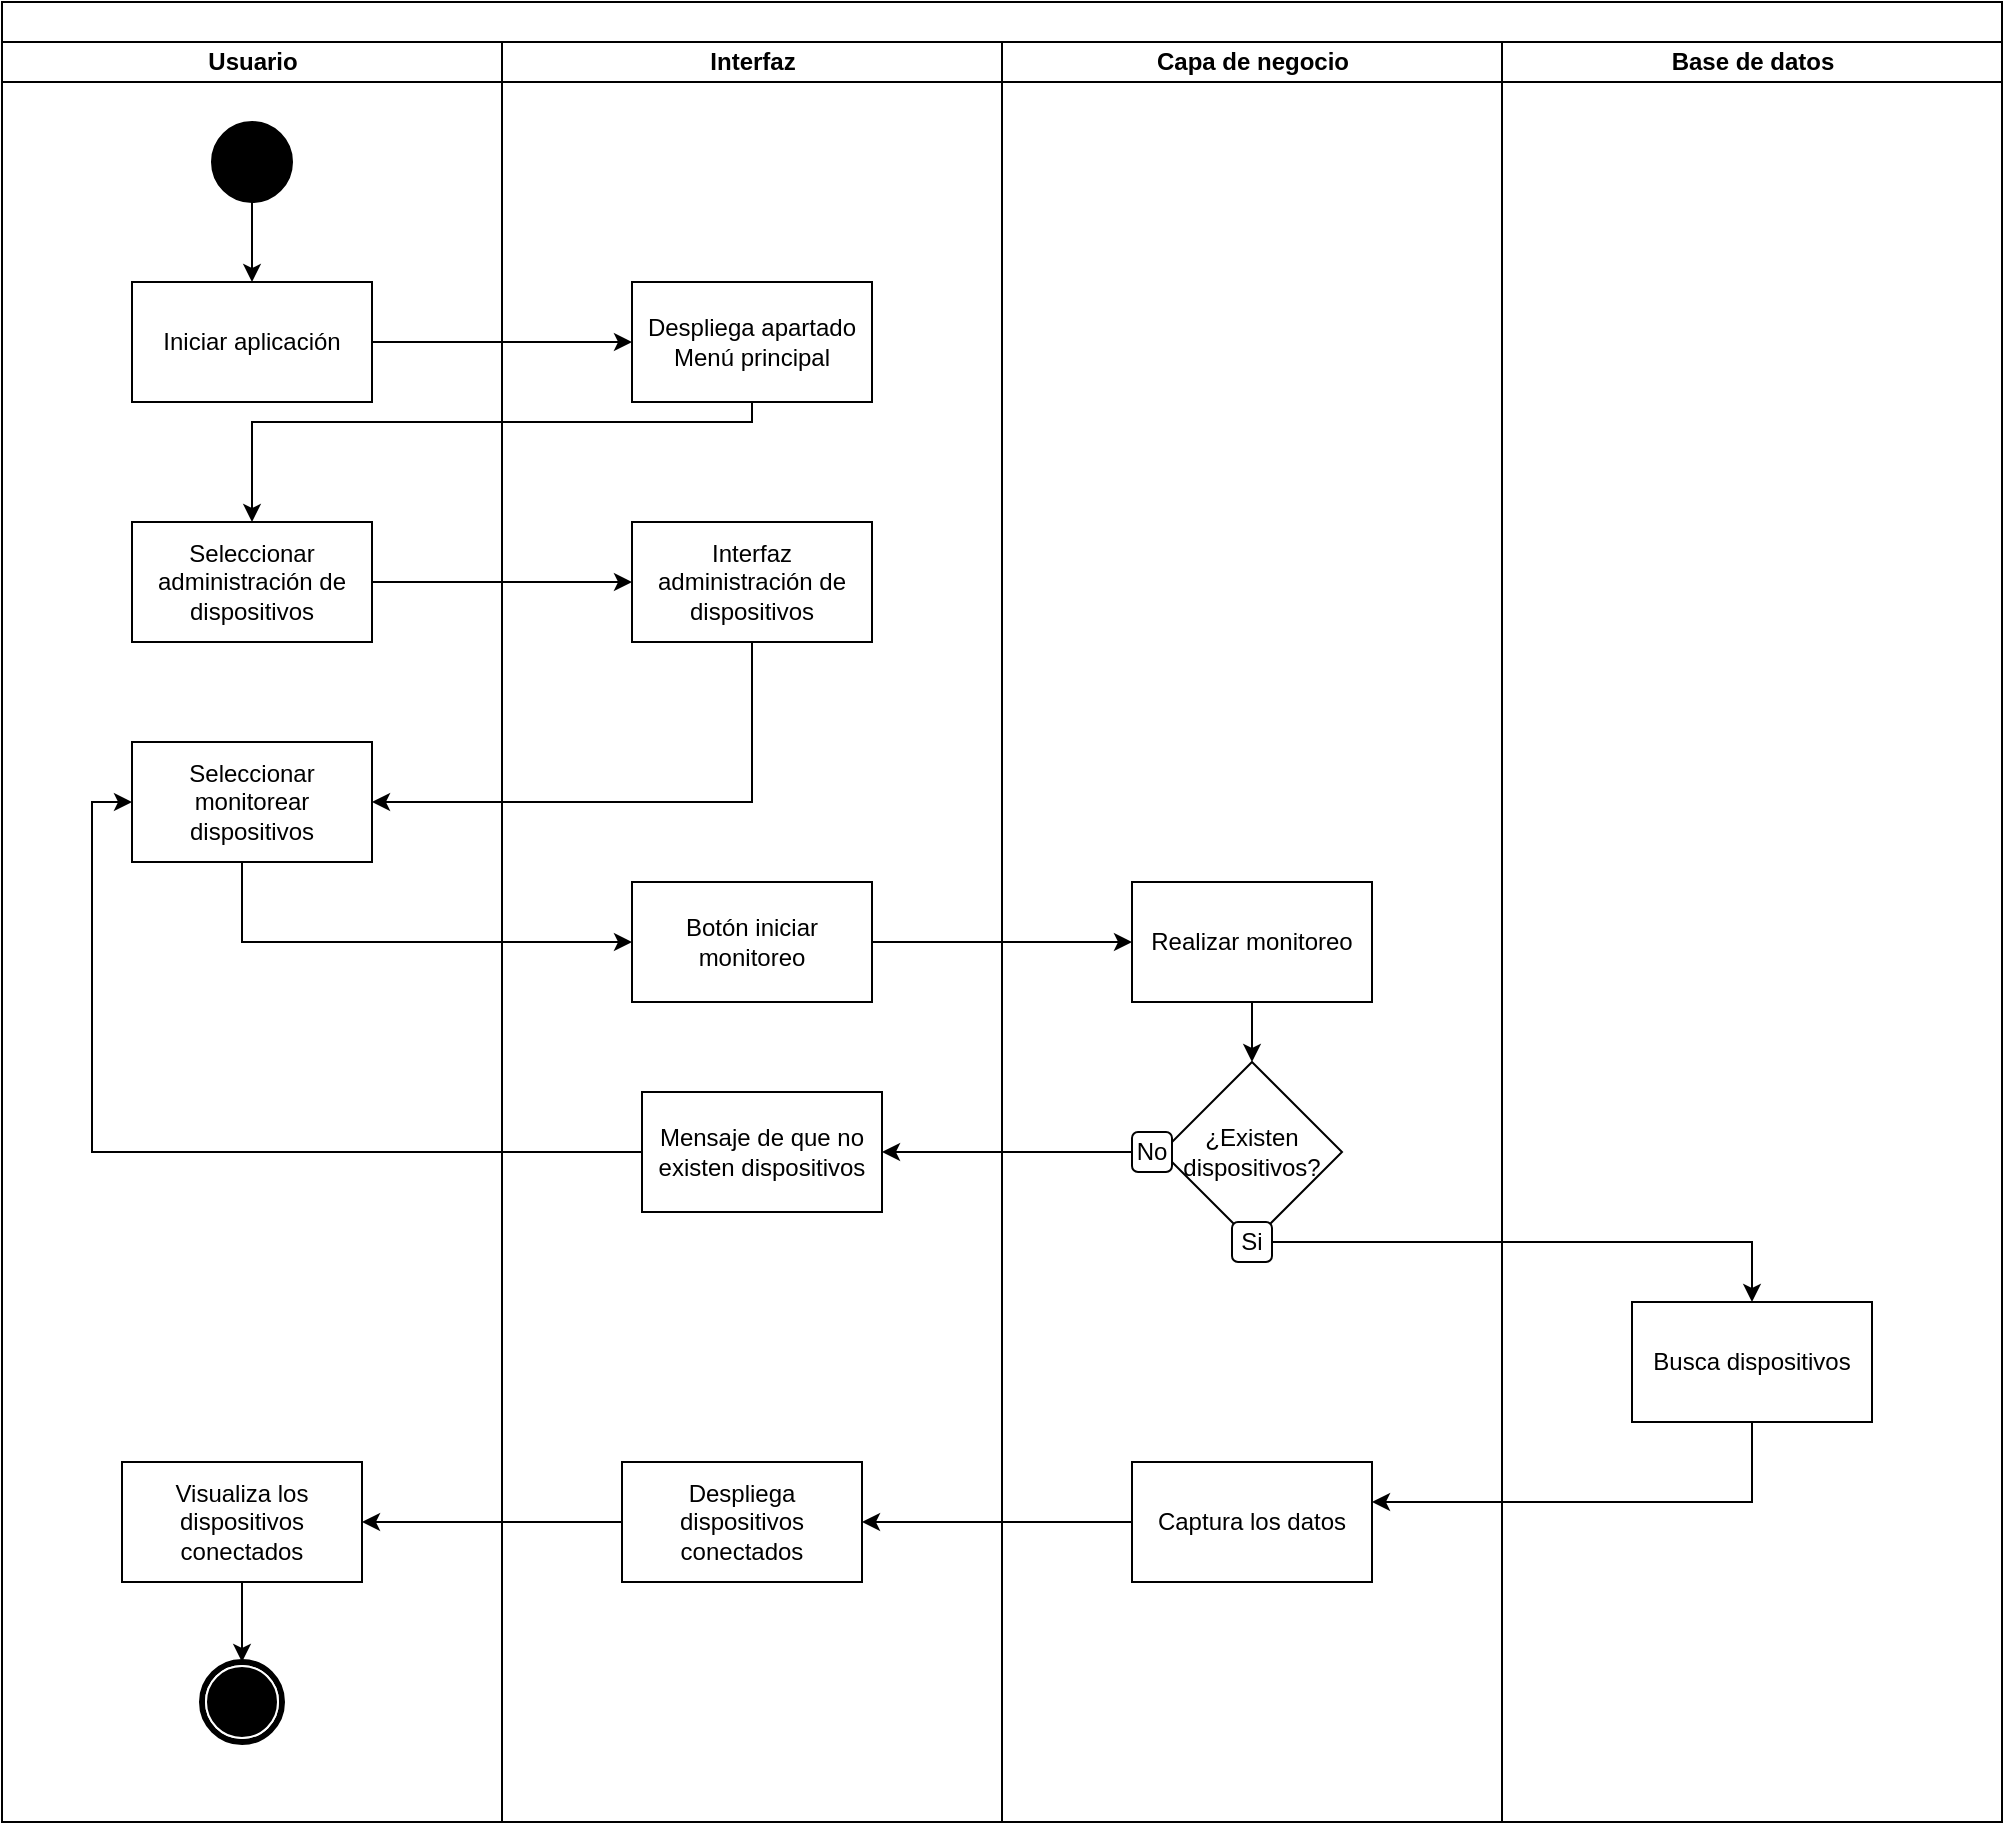 <mxfile version="24.7.14">
  <diagram name="Página-1" id="Km7Ur4VRut4dLIVePat_">
    <mxGraphModel grid="1" page="1" gridSize="10" guides="1" tooltips="1" connect="1" arrows="1" fold="1" pageScale="1" pageWidth="827" pageHeight="1169" math="0" shadow="0">
      <root>
        <mxCell id="0" />
        <mxCell id="1" parent="0" />
        <mxCell id="-K3TfnNwzPUzr7CPvffW-1" value="" style="swimlane;html=1;childLayout=stackLayout;startSize=20;rounded=0;shadow=0;comic=0;labelBackgroundColor=none;strokeWidth=1;fontFamily=Verdana;fontSize=12;align=center;direction=east;" vertex="1" parent="1">
          <mxGeometry x="320" y="20" width="1000" height="910" as="geometry">
            <mxRectangle y="20" width="70" height="30" as="alternateBounds" />
          </mxGeometry>
        </mxCell>
        <mxCell id="-K3TfnNwzPUzr7CPvffW-2" value="Usuario" style="swimlane;html=1;startSize=20;" vertex="1" parent="-K3TfnNwzPUzr7CPvffW-1">
          <mxGeometry y="20" width="250" height="890" as="geometry" />
        </mxCell>
        <mxCell id="-K3TfnNwzPUzr7CPvffW-3" style="edgeStyle=orthogonalEdgeStyle;rounded=0;orthogonalLoop=1;jettySize=auto;html=1;entryX=0.5;entryY=0;entryDx=0;entryDy=0;" edge="1" parent="-K3TfnNwzPUzr7CPvffW-2" source="-K3TfnNwzPUzr7CPvffW-4" target="-K3TfnNwzPUzr7CPvffW-6">
          <mxGeometry relative="1" as="geometry" />
        </mxCell>
        <mxCell id="-K3TfnNwzPUzr7CPvffW-4" value="" style="ellipse;whiteSpace=wrap;html=1;rounded=0;shadow=0;comic=0;labelBackgroundColor=none;strokeWidth=1;fillColor=#000000;fontFamily=Verdana;fontSize=12;align=center;" vertex="1" parent="-K3TfnNwzPUzr7CPvffW-2">
          <mxGeometry x="105" y="40" width="40" height="40" as="geometry" />
        </mxCell>
        <mxCell id="-K3TfnNwzPUzr7CPvffW-5" value="" style="shape=mxgraph.bpmn.shape;html=1;verticalLabelPosition=bottom;labelBackgroundColor=#ffffff;verticalAlign=top;perimeter=ellipsePerimeter;outline=end;symbol=terminate;rounded=0;shadow=0;comic=0;strokeWidth=1;fontFamily=Verdana;fontSize=12;align=center;" vertex="1" parent="-K3TfnNwzPUzr7CPvffW-2">
          <mxGeometry x="100" y="810" width="40" height="40" as="geometry" />
        </mxCell>
        <mxCell id="-K3TfnNwzPUzr7CPvffW-6" value="Iniciar aplicación" style="rounded=0;whiteSpace=wrap;html=1;" vertex="1" parent="-K3TfnNwzPUzr7CPvffW-2">
          <mxGeometry x="65" y="120" width="120" height="60" as="geometry" />
        </mxCell>
        <mxCell id="-K3TfnNwzPUzr7CPvffW-7" value="Seleccionar administración de dispositivos" style="whiteSpace=wrap;html=1;rounded=0;" vertex="1" parent="-K3TfnNwzPUzr7CPvffW-2">
          <mxGeometry x="65" y="240" width="120" height="60" as="geometry" />
        </mxCell>
        <mxCell id="-K3TfnNwzPUzr7CPvffW-8" style="edgeStyle=orthogonalEdgeStyle;rounded=0;orthogonalLoop=1;jettySize=auto;html=1;" edge="1" parent="-K3TfnNwzPUzr7CPvffW-2" source="-K3TfnNwzPUzr7CPvffW-9" target="-K3TfnNwzPUzr7CPvffW-5">
          <mxGeometry relative="1" as="geometry" />
        </mxCell>
        <mxCell id="-K3TfnNwzPUzr7CPvffW-9" value="Visualiza los dispositivos conectados" style="whiteSpace=wrap;html=1;rounded=0;" vertex="1" parent="-K3TfnNwzPUzr7CPvffW-2">
          <mxGeometry x="60" y="710" width="120" height="60" as="geometry" />
        </mxCell>
        <mxCell id="-K3TfnNwzPUzr7CPvffW-17" value="Seleccionar monitorear dispositivos" style="whiteSpace=wrap;html=1;rounded=0;" vertex="1" parent="-K3TfnNwzPUzr7CPvffW-2">
          <mxGeometry x="65" y="350" width="120" height="60" as="geometry" />
        </mxCell>
        <mxCell id="-K3TfnNwzPUzr7CPvffW-11" value="Interfaz" style="swimlane;html=1;startSize=20;" vertex="1" parent="-K3TfnNwzPUzr7CPvffW-1">
          <mxGeometry x="250" y="20" width="250" height="890" as="geometry" />
        </mxCell>
        <mxCell id="-K3TfnNwzPUzr7CPvffW-12" value="Despliega apartado Menú principal" style="rounded=0;whiteSpace=wrap;html=1;" vertex="1" parent="-K3TfnNwzPUzr7CPvffW-11">
          <mxGeometry x="65" y="120" width="120" height="60" as="geometry" />
        </mxCell>
        <mxCell id="-K3TfnNwzPUzr7CPvffW-14" value="Interfaz administración de dispositivos" style="whiteSpace=wrap;html=1;rounded=0;" vertex="1" parent="-K3TfnNwzPUzr7CPvffW-11">
          <mxGeometry x="65" y="240" width="120" height="60" as="geometry" />
        </mxCell>
        <mxCell id="-K3TfnNwzPUzr7CPvffW-15" value="Mensaje de que no existen dispositivos" style="whiteSpace=wrap;html=1;rounded=0;" vertex="1" parent="-K3TfnNwzPUzr7CPvffW-11">
          <mxGeometry x="70" y="525" width="120" height="60" as="geometry" />
        </mxCell>
        <mxCell id="-K3TfnNwzPUzr7CPvffW-16" value="Despliega dispositivos conectados" style="whiteSpace=wrap;html=1;rounded=0;" vertex="1" parent="-K3TfnNwzPUzr7CPvffW-11">
          <mxGeometry x="60" y="710" width="120" height="60" as="geometry" />
        </mxCell>
        <mxCell id="-K3TfnNwzPUzr7CPvffW-18" value="Botón iniciar monitoreo" style="whiteSpace=wrap;html=1;rounded=0;" vertex="1" parent="-K3TfnNwzPUzr7CPvffW-11">
          <mxGeometry x="65" y="420" width="120" height="60" as="geometry" />
        </mxCell>
        <mxCell id="-K3TfnNwzPUzr7CPvffW-19" value="Capa de negocio" style="swimlane;html=1;startSize=20;" vertex="1" parent="-K3TfnNwzPUzr7CPvffW-1">
          <mxGeometry x="500" y="20" width="250" height="890" as="geometry">
            <mxRectangle x="500" y="20" width="40" height="970" as="alternateBounds" />
          </mxGeometry>
        </mxCell>
        <mxCell id="-K3TfnNwzPUzr7CPvffW-20" value="Captura los datos" style="whiteSpace=wrap;html=1;rounded=0;" vertex="1" parent="-K3TfnNwzPUzr7CPvffW-19">
          <mxGeometry x="65" y="710" width="120" height="60" as="geometry" />
        </mxCell>
        <mxCell id="-K3TfnNwzPUzr7CPvffW-21" value="" style="group" connectable="0" vertex="1" parent="-K3TfnNwzPUzr7CPvffW-19">
          <mxGeometry x="65" y="510" width="105" height="100" as="geometry" />
        </mxCell>
        <mxCell id="-K3TfnNwzPUzr7CPvffW-22" value="¿Existen dispositivos?" style="rhombus;whiteSpace=wrap;html=1;rounded=0;" vertex="1" parent="-K3TfnNwzPUzr7CPvffW-21">
          <mxGeometry x="15" width="90" height="90" as="geometry" />
        </mxCell>
        <mxCell id="-K3TfnNwzPUzr7CPvffW-23" value="No" style="rounded=1;whiteSpace=wrap;html=1;" vertex="1" parent="-K3TfnNwzPUzr7CPvffW-21">
          <mxGeometry y="35" width="20" height="20" as="geometry" />
        </mxCell>
        <mxCell id="-K3TfnNwzPUzr7CPvffW-24" value="Si" style="rounded=1;whiteSpace=wrap;html=1;" vertex="1" parent="-K3TfnNwzPUzr7CPvffW-21">
          <mxGeometry x="50" y="80" width="20" height="20" as="geometry" />
        </mxCell>
        <mxCell id="-K3TfnNwzPUzr7CPvffW-50" style="edgeStyle=orthogonalEdgeStyle;rounded=0;orthogonalLoop=1;jettySize=auto;html=1;entryX=0.5;entryY=0;entryDx=0;entryDy=0;" edge="1" parent="-K3TfnNwzPUzr7CPvffW-19" source="-K3TfnNwzPUzr7CPvffW-48" target="-K3TfnNwzPUzr7CPvffW-22">
          <mxGeometry relative="1" as="geometry" />
        </mxCell>
        <mxCell id="-K3TfnNwzPUzr7CPvffW-48" value="Realizar monitoreo" style="whiteSpace=wrap;html=1;rounded=0;" vertex="1" parent="-K3TfnNwzPUzr7CPvffW-19">
          <mxGeometry x="65" y="420" width="120" height="60" as="geometry" />
        </mxCell>
        <mxCell id="-K3TfnNwzPUzr7CPvffW-30" value="Base de datos" style="swimlane;html=1;startSize=20;" vertex="1" parent="-K3TfnNwzPUzr7CPvffW-1">
          <mxGeometry x="750" y="20" width="250" height="890" as="geometry">
            <mxRectangle x="500" y="20" width="40" height="970" as="alternateBounds" />
          </mxGeometry>
        </mxCell>
        <mxCell id="-K3TfnNwzPUzr7CPvffW-31" value="Busca dispositivos" style="whiteSpace=wrap;html=1;rounded=0;" vertex="1" parent="-K3TfnNwzPUzr7CPvffW-30">
          <mxGeometry x="65" y="630" width="120" height="60" as="geometry" />
        </mxCell>
        <mxCell id="-K3TfnNwzPUzr7CPvffW-32" style="edgeStyle=orthogonalEdgeStyle;rounded=0;orthogonalLoop=1;jettySize=auto;html=1;entryX=0;entryY=0.5;entryDx=0;entryDy=0;" edge="1" parent="-K3TfnNwzPUzr7CPvffW-1" source="-K3TfnNwzPUzr7CPvffW-6" target="-K3TfnNwzPUzr7CPvffW-12">
          <mxGeometry relative="1" as="geometry" />
        </mxCell>
        <mxCell id="-K3TfnNwzPUzr7CPvffW-33" value="" style="edgeStyle=orthogonalEdgeStyle;rounded=0;orthogonalLoop=1;jettySize=auto;html=1;" edge="1" parent="-K3TfnNwzPUzr7CPvffW-1" source="-K3TfnNwzPUzr7CPvffW-12" target="-K3TfnNwzPUzr7CPvffW-7">
          <mxGeometry relative="1" as="geometry">
            <Array as="points">
              <mxPoint x="375" y="210" />
              <mxPoint x="125" y="210" />
            </Array>
          </mxGeometry>
        </mxCell>
        <mxCell id="-K3TfnNwzPUzr7CPvffW-34" value="" style="edgeStyle=orthogonalEdgeStyle;rounded=0;orthogonalLoop=1;jettySize=auto;html=1;entryX=0;entryY=0.5;entryDx=0;entryDy=0;exitX=1;exitY=0.5;exitDx=0;exitDy=0;" edge="1" parent="-K3TfnNwzPUzr7CPvffW-1" source="-K3TfnNwzPUzr7CPvffW-7" target="-K3TfnNwzPUzr7CPvffW-14">
          <mxGeometry relative="1" as="geometry">
            <mxPoint x="210" y="290" as="sourcePoint" />
            <Array as="points" />
          </mxGeometry>
        </mxCell>
        <mxCell id="-K3TfnNwzPUzr7CPvffW-35" value="" style="edgeStyle=orthogonalEdgeStyle;rounded=0;orthogonalLoop=1;jettySize=auto;html=1;" edge="1" parent="-K3TfnNwzPUzr7CPvffW-1" source="-K3TfnNwzPUzr7CPvffW-31" target="-K3TfnNwzPUzr7CPvffW-20">
          <mxGeometry relative="1" as="geometry">
            <Array as="points">
              <mxPoint x="875" y="750" />
            </Array>
          </mxGeometry>
        </mxCell>
        <mxCell id="-K3TfnNwzPUzr7CPvffW-36" value="" style="edgeStyle=orthogonalEdgeStyle;rounded=0;orthogonalLoop=1;jettySize=auto;html=1;" edge="1" parent="-K3TfnNwzPUzr7CPvffW-1" source="-K3TfnNwzPUzr7CPvffW-20" target="-K3TfnNwzPUzr7CPvffW-16">
          <mxGeometry relative="1" as="geometry" />
        </mxCell>
        <mxCell id="-K3TfnNwzPUzr7CPvffW-37" style="edgeStyle=orthogonalEdgeStyle;rounded=0;orthogonalLoop=1;jettySize=auto;html=1;entryX=1;entryY=0.5;entryDx=0;entryDy=0;exitX=0;exitY=0.5;exitDx=0;exitDy=0;" edge="1" parent="-K3TfnNwzPUzr7CPvffW-1" source="-K3TfnNwzPUzr7CPvffW-23" target="-K3TfnNwzPUzr7CPvffW-15">
          <mxGeometry relative="1" as="geometry">
            <mxPoint x="572.5" y="745.0" as="sourcePoint" />
          </mxGeometry>
        </mxCell>
        <mxCell id="-K3TfnNwzPUzr7CPvffW-38" value="" style="edgeStyle=orthogonalEdgeStyle;rounded=0;orthogonalLoop=1;jettySize=auto;html=1;" edge="1" parent="-K3TfnNwzPUzr7CPvffW-1" source="-K3TfnNwzPUzr7CPvffW-16" target="-K3TfnNwzPUzr7CPvffW-9">
          <mxGeometry relative="1" as="geometry">
            <Array as="points">
              <mxPoint x="240" y="760" />
              <mxPoint x="240" y="760" />
            </Array>
          </mxGeometry>
        </mxCell>
        <mxCell id="-K3TfnNwzPUzr7CPvffW-13" value="" style="edgeStyle=orthogonalEdgeStyle;rounded=0;orthogonalLoop=1;jettySize=auto;html=1;" edge="1" parent="-K3TfnNwzPUzr7CPvffW-1" source="-K3TfnNwzPUzr7CPvffW-14" target="-K3TfnNwzPUzr7CPvffW-17">
          <mxGeometry relative="1" as="geometry">
            <Array as="points">
              <mxPoint x="375" y="400" />
            </Array>
          </mxGeometry>
        </mxCell>
        <mxCell id="-K3TfnNwzPUzr7CPvffW-45" style="edgeStyle=orthogonalEdgeStyle;rounded=0;orthogonalLoop=1;jettySize=auto;html=1;entryX=0;entryY=0.5;entryDx=0;entryDy=0;" edge="1" parent="-K3TfnNwzPUzr7CPvffW-1" source="-K3TfnNwzPUzr7CPvffW-17" target="-K3TfnNwzPUzr7CPvffW-18">
          <mxGeometry relative="1" as="geometry">
            <Array as="points">
              <mxPoint x="120" y="470" />
            </Array>
          </mxGeometry>
        </mxCell>
        <mxCell id="-K3TfnNwzPUzr7CPvffW-49" value="" style="edgeStyle=orthogonalEdgeStyle;rounded=0;orthogonalLoop=1;jettySize=auto;html=1;" edge="1" parent="-K3TfnNwzPUzr7CPvffW-1" source="-K3TfnNwzPUzr7CPvffW-18" target="-K3TfnNwzPUzr7CPvffW-48">
          <mxGeometry relative="1" as="geometry" />
        </mxCell>
        <mxCell id="-K3TfnNwzPUzr7CPvffW-51" style="edgeStyle=orthogonalEdgeStyle;rounded=0;orthogonalLoop=1;jettySize=auto;html=1;entryX=0;entryY=0.5;entryDx=0;entryDy=0;" edge="1" parent="-K3TfnNwzPUzr7CPvffW-1" source="-K3TfnNwzPUzr7CPvffW-15" target="-K3TfnNwzPUzr7CPvffW-17">
          <mxGeometry relative="1" as="geometry" />
        </mxCell>
        <mxCell id="-K3TfnNwzPUzr7CPvffW-52" style="edgeStyle=orthogonalEdgeStyle;rounded=0;orthogonalLoop=1;jettySize=auto;html=1;" edge="1" parent="-K3TfnNwzPUzr7CPvffW-1" source="-K3TfnNwzPUzr7CPvffW-24" target="-K3TfnNwzPUzr7CPvffW-31">
          <mxGeometry relative="1" as="geometry" />
        </mxCell>
      </root>
    </mxGraphModel>
  </diagram>
</mxfile>
